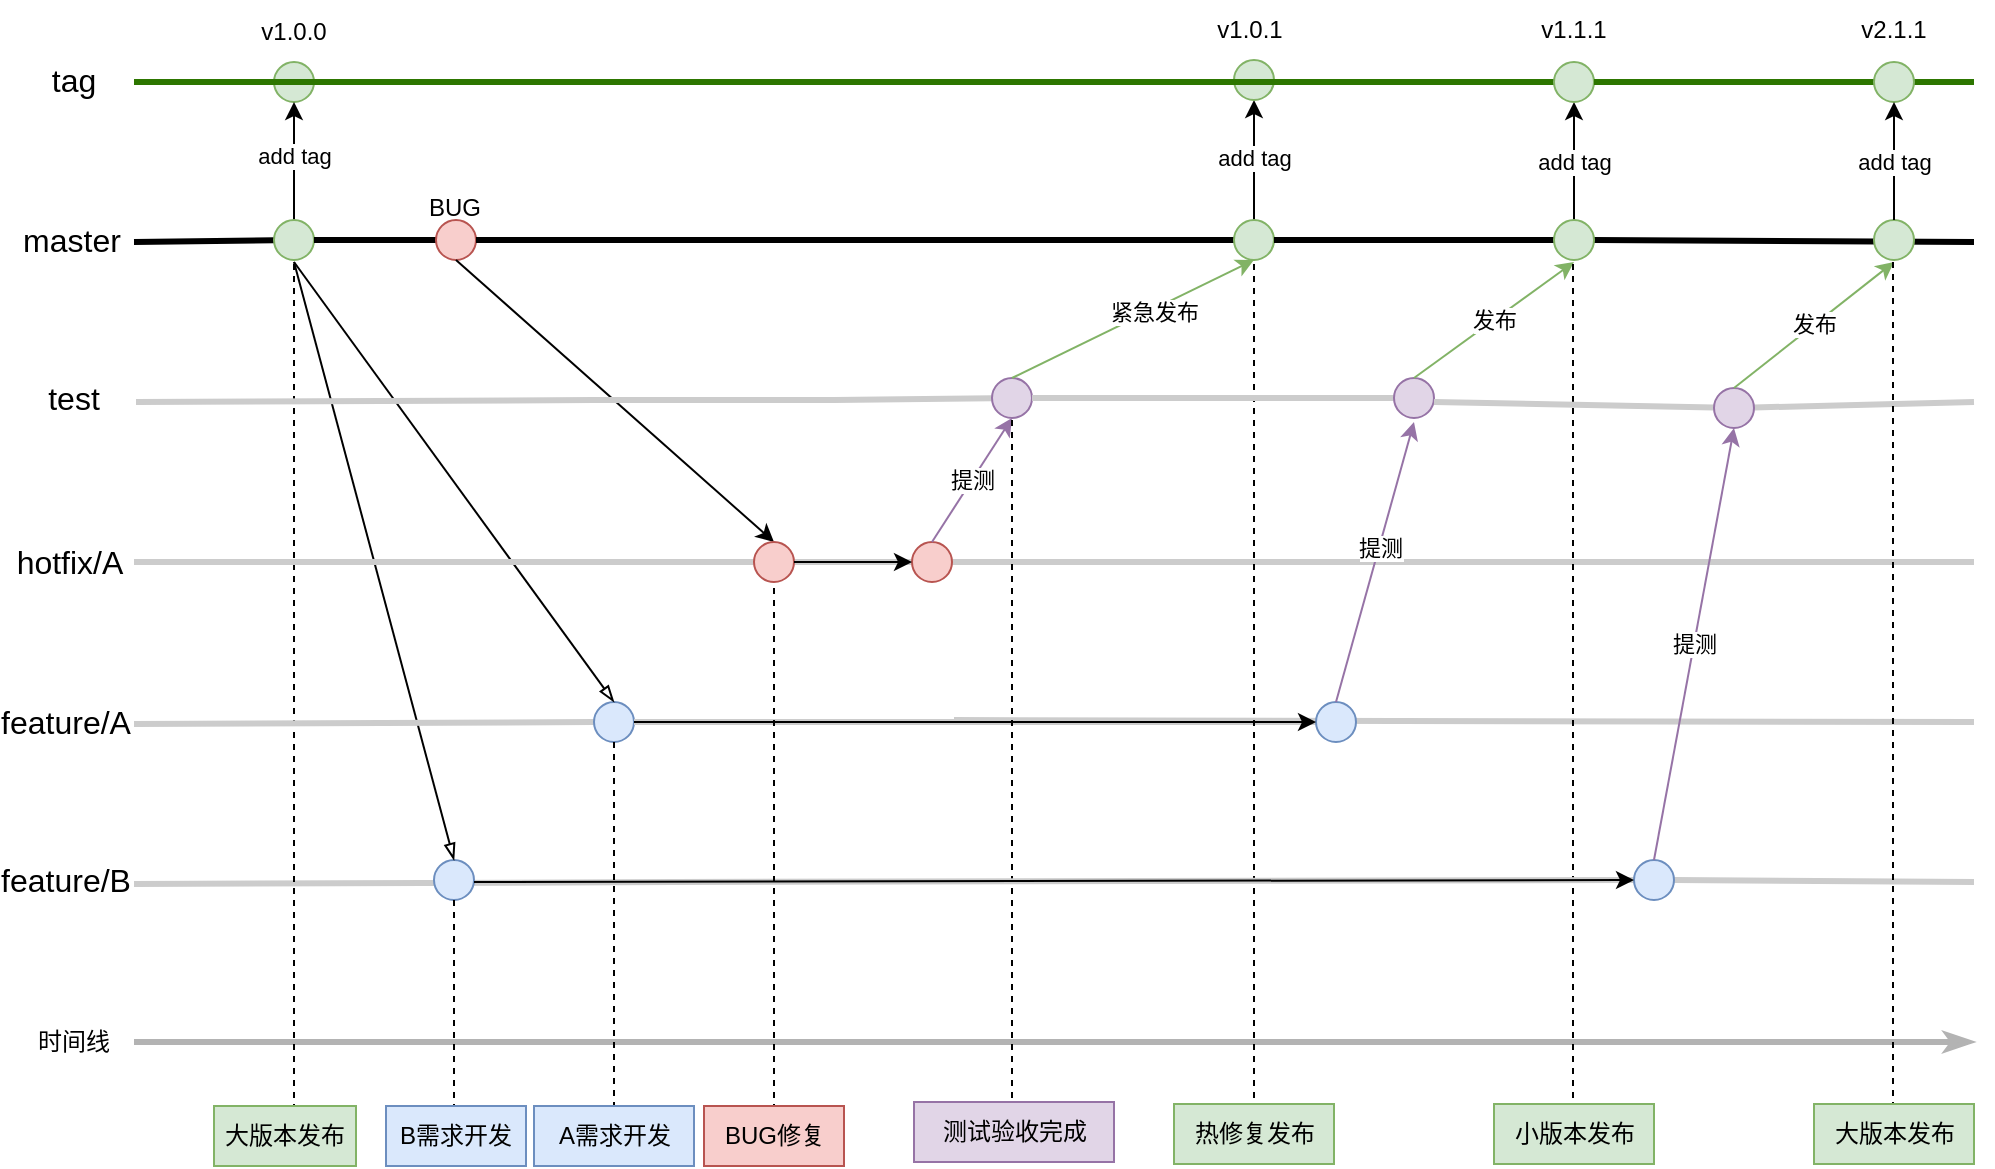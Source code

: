 <mxfile version="21.3.2" type="github">
  <diagram name="第 1 页" id="LSY_fD50DNP1YUyeNuG-">
    <mxGraphModel dx="2261" dy="716" grid="1" gridSize="10" guides="1" tooltips="1" connect="1" arrows="1" fold="1" page="1" pageScale="1" pageWidth="827" pageHeight="1169" math="0" shadow="0">
      <root>
        <mxCell id="0" />
        <mxCell id="1" parent="0" />
        <mxCell id="OI_3pbJ4UBU4_Da3ujg2-68" value="" style="endArrow=none;html=1;rounded=0;strokeWidth=3;strokeColor=#CCCCCC;" parent="1" edge="1">
          <mxGeometry width="50" height="50" relative="1" as="geometry">
            <mxPoint x="40" y="681" as="sourcePoint" />
            <mxPoint x="310.0" y="680.036" as="targetPoint" />
          </mxGeometry>
        </mxCell>
        <mxCell id="OI_3pbJ4UBU4_Da3ujg2-1" value="" style="endArrow=none;html=1;rounded=0;strokeWidth=3;strokeColor=#000000;" parent="1" source="OI_3pbJ4UBU4_Da3ujg2-81" edge="1">
          <mxGeometry width="50" height="50" relative="1" as="geometry">
            <mxPoint x="270" y="359" as="sourcePoint" />
            <mxPoint x="960" y="360" as="targetPoint" />
          </mxGeometry>
        </mxCell>
        <mxCell id="OI_3pbJ4UBU4_Da3ujg2-2" value="master" style="text;html=1;strokeColor=none;fillColor=none;align=center;verticalAlign=middle;whiteSpace=wrap;rounded=0;fontSize=16;" parent="1" vertex="1">
          <mxGeometry x="-21" y="344" width="60" height="30" as="geometry" />
        </mxCell>
        <mxCell id="OI_3pbJ4UBU4_Da3ujg2-3" value="" style="endArrow=none;html=1;rounded=0;strokeWidth=3;fillColor=#60a917;strokeColor=#2D7600;" parent="1" source="OI_3pbJ4UBU4_Da3ujg2-99" edge="1">
          <mxGeometry width="50" height="50" relative="1" as="geometry">
            <mxPoint x="40" y="280" as="sourcePoint" />
            <mxPoint x="960" y="280" as="targetPoint" />
          </mxGeometry>
        </mxCell>
        <mxCell id="OI_3pbJ4UBU4_Da3ujg2-4" value="tag" style="text;html=1;strokeColor=none;fillColor=none;align=center;verticalAlign=middle;whiteSpace=wrap;rounded=0;fontSize=16;" parent="1" vertex="1">
          <mxGeometry x="-20" y="264" width="60" height="30" as="geometry" />
        </mxCell>
        <mxCell id="OI_3pbJ4UBU4_Da3ujg2-5" value="" style="ellipse;whiteSpace=wrap;html=1;aspect=fixed;fillColor=#d5e8d4;strokeColor=#82b366;" parent="1" vertex="1">
          <mxGeometry x="110" y="270" width="20" height="20" as="geometry" />
        </mxCell>
        <mxCell id="OI_3pbJ4UBU4_Da3ujg2-6" value="" style="endArrow=none;html=1;rounded=0;strokeWidth=3;strokeColor=#CCCCCC;" parent="1" source="OI_3pbJ4UBU4_Da3ujg2-95" edge="1">
          <mxGeometry width="50" height="50" relative="1" as="geometry">
            <mxPoint x="690" y="440" as="sourcePoint" />
            <mxPoint x="960" y="440" as="targetPoint" />
          </mxGeometry>
        </mxCell>
        <mxCell id="OI_3pbJ4UBU4_Da3ujg2-7" value="test" style="text;html=1;strokeColor=none;fillColor=none;align=center;verticalAlign=middle;whiteSpace=wrap;rounded=0;fontSize=16;" parent="1" vertex="1">
          <mxGeometry x="-20" y="423" width="60" height="30" as="geometry" />
        </mxCell>
        <mxCell id="OI_3pbJ4UBU4_Da3ujg2-8" value="" style="endArrow=none;html=1;rounded=0;strokeWidth=3;strokeColor=#CCCCCC;" parent="1" source="OI_3pbJ4UBU4_Da3ujg2-49" edge="1">
          <mxGeometry width="50" height="50" relative="1" as="geometry">
            <mxPoint x="40" y="520" as="sourcePoint" />
            <mxPoint x="960" y="520" as="targetPoint" />
          </mxGeometry>
        </mxCell>
        <mxCell id="OI_3pbJ4UBU4_Da3ujg2-10" value="" style="endArrow=none;html=1;rounded=0;strokeWidth=3;strokeColor=#CCCCCC;" parent="1" edge="1">
          <mxGeometry width="50" height="50" relative="1" as="geometry">
            <mxPoint x="450.0" y="599.031" as="sourcePoint" />
            <mxPoint x="960" y="600" as="targetPoint" />
          </mxGeometry>
        </mxCell>
        <mxCell id="OI_3pbJ4UBU4_Da3ujg2-11" value="feature/A" style="text;html=1;strokeColor=none;fillColor=none;align=center;verticalAlign=middle;whiteSpace=wrap;rounded=0;fontSize=16;" parent="1" vertex="1">
          <mxGeometry x="-24" y="585" width="60" height="30" as="geometry" />
        </mxCell>
        <mxCell id="OI_3pbJ4UBU4_Da3ujg2-12" value="" style="endArrow=none;html=1;rounded=0;strokeWidth=3;strokeColor=#CCCCCC;" parent="1" source="OI_3pbJ4UBU4_Da3ujg2-93" edge="1">
          <mxGeometry width="50" height="50" relative="1" as="geometry">
            <mxPoint x="310" y="680" as="sourcePoint" />
            <mxPoint x="960" y="680" as="targetPoint" />
          </mxGeometry>
        </mxCell>
        <mxCell id="OI_3pbJ4UBU4_Da3ujg2-13" value="feature/B" style="text;html=1;strokeColor=none;fillColor=none;align=center;verticalAlign=middle;whiteSpace=wrap;rounded=0;fontSize=16;" parent="1" vertex="1">
          <mxGeometry x="-24" y="664" width="60" height="30" as="geometry" />
        </mxCell>
        <mxCell id="OI_3pbJ4UBU4_Da3ujg2-15" value="时间线" style="text;html=1;strokeColor=none;fillColor=none;align=center;verticalAlign=middle;whiteSpace=wrap;rounded=0;" parent="1" vertex="1">
          <mxGeometry x="-20" y="745" width="60" height="30" as="geometry" />
        </mxCell>
        <mxCell id="OI_3pbJ4UBU4_Da3ujg2-16" value="" style="endArrow=classicThin;html=1;rounded=0;strokeWidth=3;startArrow=none;startFill=0;endFill=1;fillColor=#bac8d3;strokeColor=#B3B3B3;" parent="1" edge="1">
          <mxGeometry width="50" height="50" relative="1" as="geometry">
            <mxPoint x="40" y="760" as="sourcePoint" />
            <mxPoint x="960" y="760" as="targetPoint" />
          </mxGeometry>
        </mxCell>
        <mxCell id="OI_3pbJ4UBU4_Da3ujg2-17" value="" style="ellipse;whiteSpace=wrap;html=1;aspect=fixed;fillColor=#dae8fc;strokeColor=#6c8ebf;" parent="1" vertex="1">
          <mxGeometry x="190" y="669" width="20" height="20" as="geometry" />
        </mxCell>
        <mxCell id="OI_3pbJ4UBU4_Da3ujg2-19" value="" style="endArrow=none;html=1;rounded=0;strokeWidth=3;strokeColor=#000000;" parent="1" target="OI_3pbJ4UBU4_Da3ujg2-18" edge="1">
          <mxGeometry width="50" height="50" relative="1" as="geometry">
            <mxPoint x="40" y="360" as="sourcePoint" />
            <mxPoint x="600" y="360" as="targetPoint" />
          </mxGeometry>
        </mxCell>
        <mxCell id="OI_3pbJ4UBU4_Da3ujg2-21" style="edgeStyle=orthogonalEdgeStyle;rounded=0;orthogonalLoop=1;jettySize=auto;html=1;exitX=0.5;exitY=0;exitDx=0;exitDy=0;entryX=0.5;entryY=1;entryDx=0;entryDy=0;" parent="1" source="OI_3pbJ4UBU4_Da3ujg2-18" target="OI_3pbJ4UBU4_Da3ujg2-5" edge="1">
          <mxGeometry relative="1" as="geometry" />
        </mxCell>
        <mxCell id="OI_3pbJ4UBU4_Da3ujg2-22" value="add tag" style="edgeLabel;html=1;align=center;verticalAlign=middle;resizable=0;points=[];" parent="OI_3pbJ4UBU4_Da3ujg2-21" vertex="1" connectable="0">
          <mxGeometry x="0.085" relative="1" as="geometry">
            <mxPoint as="offset" />
          </mxGeometry>
        </mxCell>
        <mxCell id="OI_3pbJ4UBU4_Da3ujg2-18" value="" style="ellipse;whiteSpace=wrap;html=1;aspect=fixed;fillColor=#d5e8d4;strokeColor=#82b366;" parent="1" vertex="1">
          <mxGeometry x="110" y="349" width="20" height="20" as="geometry" />
        </mxCell>
        <mxCell id="OI_3pbJ4UBU4_Da3ujg2-23" value="v1.0.0" style="text;html=1;strokeColor=none;fillColor=none;align=center;verticalAlign=middle;whiteSpace=wrap;rounded=0;" parent="1" vertex="1">
          <mxGeometry x="90" y="240" width="60" height="30" as="geometry" />
        </mxCell>
        <mxCell id="OI_3pbJ4UBU4_Da3ujg2-25" value="" style="endArrow=none;dashed=1;html=1;rounded=0;entryX=0.5;entryY=1;entryDx=0;entryDy=0;" parent="1" target="OI_3pbJ4UBU4_Da3ujg2-18" edge="1">
          <mxGeometry width="50" height="50" relative="1" as="geometry">
            <mxPoint x="120" y="800" as="sourcePoint" />
            <mxPoint x="320" y="510" as="targetPoint" />
          </mxGeometry>
        </mxCell>
        <mxCell id="OI_3pbJ4UBU4_Da3ujg2-26" value="大版本发布" style="text;html=1;strokeColor=#82b366;fillColor=#d5e8d4;align=center;verticalAlign=middle;whiteSpace=wrap;rounded=0;" parent="1" vertex="1">
          <mxGeometry x="80" y="792" width="71" height="30" as="geometry" />
        </mxCell>
        <mxCell id="OI_3pbJ4UBU4_Da3ujg2-27" value="" style="endArrow=blockThin;html=1;rounded=0;entryX=0.5;entryY=0;entryDx=0;entryDy=0;endFill=0;" parent="1" target="OI_3pbJ4UBU4_Da3ujg2-17" edge="1">
          <mxGeometry width="50" height="50" relative="1" as="geometry">
            <mxPoint x="120" y="370" as="sourcePoint" />
            <mxPoint x="320" y="510" as="targetPoint" />
          </mxGeometry>
        </mxCell>
        <mxCell id="OI_3pbJ4UBU4_Da3ujg2-28" value="" style="endArrow=none;dashed=1;html=1;rounded=0;exitX=0.5;exitY=1;exitDx=0;exitDy=0;" parent="1" source="OI_3pbJ4UBU4_Da3ujg2-17" edge="1">
          <mxGeometry width="50" height="50" relative="1" as="geometry">
            <mxPoint x="270" y="560" as="sourcePoint" />
            <mxPoint x="200" y="800" as="targetPoint" />
          </mxGeometry>
        </mxCell>
        <mxCell id="OI_3pbJ4UBU4_Da3ujg2-29" value="B需求开发" style="text;html=1;strokeColor=#6c8ebf;fillColor=#dae8fc;align=center;verticalAlign=middle;whiteSpace=wrap;rounded=0;" parent="1" vertex="1">
          <mxGeometry x="166" y="792" width="70" height="30" as="geometry" />
        </mxCell>
        <mxCell id="OI_3pbJ4UBU4_Da3ujg2-31" value="hotfix/A" style="text;html=1;strokeColor=none;fillColor=none;align=center;verticalAlign=middle;whiteSpace=wrap;rounded=0;fontSize=16;" parent="1" vertex="1">
          <mxGeometry x="-22" y="505" width="60" height="30" as="geometry" />
        </mxCell>
        <mxCell id="OI_3pbJ4UBU4_Da3ujg2-33" value="" style="endArrow=none;html=1;rounded=0;strokeWidth=3;strokeColor=#CCCCCC;" parent="1" target="OI_3pbJ4UBU4_Da3ujg2-32" edge="1">
          <mxGeometry width="50" height="50" relative="1" as="geometry">
            <mxPoint x="40" y="601" as="sourcePoint" />
            <mxPoint x="600" y="601" as="targetPoint" />
          </mxGeometry>
        </mxCell>
        <mxCell id="OI_3pbJ4UBU4_Da3ujg2-32" value="" style="ellipse;whiteSpace=wrap;html=1;aspect=fixed;fillColor=#dae8fc;strokeColor=#6c8ebf;" parent="1" vertex="1">
          <mxGeometry x="270" y="590" width="20" height="20" as="geometry" />
        </mxCell>
        <mxCell id="OI_3pbJ4UBU4_Da3ujg2-34" value="" style="endArrow=blockThin;html=1;rounded=0;entryX=0.5;entryY=0;entryDx=0;entryDy=0;endFill=0;" parent="1" target="OI_3pbJ4UBU4_Da3ujg2-32" edge="1">
          <mxGeometry width="50" height="50" relative="1" as="geometry">
            <mxPoint x="120" y="370" as="sourcePoint" />
            <mxPoint x="320" y="510" as="targetPoint" />
          </mxGeometry>
        </mxCell>
        <mxCell id="OI_3pbJ4UBU4_Da3ujg2-36" value="" style="endArrow=none;html=1;rounded=0;strokeWidth=3;strokeColor=#000000;" parent="1" source="OI_3pbJ4UBU4_Da3ujg2-18" target="OI_3pbJ4UBU4_Da3ujg2-35" edge="1">
          <mxGeometry width="50" height="50" relative="1" as="geometry">
            <mxPoint x="130" y="359" as="sourcePoint" />
            <mxPoint x="600" y="360" as="targetPoint" />
          </mxGeometry>
        </mxCell>
        <mxCell id="OI_3pbJ4UBU4_Da3ujg2-35" value="" style="ellipse;whiteSpace=wrap;html=1;aspect=fixed;fillColor=#f8cecc;strokeColor=#b85450;" parent="1" vertex="1">
          <mxGeometry x="191" y="349" width="20" height="20" as="geometry" />
        </mxCell>
        <mxCell id="OI_3pbJ4UBU4_Da3ujg2-38" value="" style="endArrow=none;html=1;rounded=0;strokeWidth=3;strokeColor=#000000;" parent="1" source="OI_3pbJ4UBU4_Da3ujg2-35" edge="1">
          <mxGeometry width="50" height="50" relative="1" as="geometry">
            <mxPoint x="211" y="359" as="sourcePoint" />
            <mxPoint x="270" y="359" as="targetPoint" />
          </mxGeometry>
        </mxCell>
        <mxCell id="OI_3pbJ4UBU4_Da3ujg2-41" value="" style="endArrow=none;html=1;rounded=0;strokeWidth=3;strokeColor=#CCCCCC;" parent="1" edge="1">
          <mxGeometry width="50" height="50" relative="1" as="geometry">
            <mxPoint x="41" y="440" as="sourcePoint" />
            <mxPoint x="270.0" y="439.042" as="targetPoint" />
          </mxGeometry>
        </mxCell>
        <mxCell id="OI_3pbJ4UBU4_Da3ujg2-42" value="" style="endArrow=classic;html=1;rounded=0;exitX=0.5;exitY=1;exitDx=0;exitDy=0;entryX=0.5;entryY=0;entryDx=0;entryDy=0;" parent="1" source="OI_3pbJ4UBU4_Da3ujg2-35" target="OI_3pbJ4UBU4_Da3ujg2-49" edge="1">
          <mxGeometry width="50" height="50" relative="1" as="geometry">
            <mxPoint x="270" y="430" as="sourcePoint" />
            <mxPoint x="280" y="428" as="targetPoint" />
          </mxGeometry>
        </mxCell>
        <mxCell id="OI_3pbJ4UBU4_Da3ujg2-46" value="BUG" style="text;html=1;align=center;verticalAlign=middle;resizable=0;points=[];autosize=1;strokeColor=none;fillColor=none;" parent="1" vertex="1">
          <mxGeometry x="175" y="328" width="50" height="30" as="geometry" />
        </mxCell>
        <mxCell id="OI_3pbJ4UBU4_Da3ujg2-48" value="" style="endArrow=none;html=1;rounded=0;strokeWidth=3;strokeColor=#CCCCCC;" parent="1" edge="1">
          <mxGeometry width="50" height="50" relative="1" as="geometry">
            <mxPoint x="270" y="439" as="sourcePoint" />
            <mxPoint x="390" y="439" as="targetPoint" />
          </mxGeometry>
        </mxCell>
        <mxCell id="OI_3pbJ4UBU4_Da3ujg2-50" value="" style="endArrow=none;html=1;rounded=0;strokeWidth=3;strokeColor=#CCCCCC;" parent="1" target="OI_3pbJ4UBU4_Da3ujg2-49" edge="1">
          <mxGeometry width="50" height="50" relative="1" as="geometry">
            <mxPoint x="40" y="520" as="sourcePoint" />
            <mxPoint x="600" y="520" as="targetPoint" />
          </mxGeometry>
        </mxCell>
        <mxCell id="OI_3pbJ4UBU4_Da3ujg2-49" value="" style="ellipse;whiteSpace=wrap;html=1;aspect=fixed;fillColor=#f8cecc;strokeColor=#b85450;" parent="1" vertex="1">
          <mxGeometry x="350" y="510" width="20" height="20" as="geometry" />
        </mxCell>
        <mxCell id="OI_3pbJ4UBU4_Da3ujg2-51" value="" style="ellipse;whiteSpace=wrap;html=1;aspect=fixed;fillColor=#f8cecc;strokeColor=#b85450;" parent="1" vertex="1">
          <mxGeometry x="429" y="510" width="20" height="20" as="geometry" />
        </mxCell>
        <mxCell id="OI_3pbJ4UBU4_Da3ujg2-53" value="" style="endArrow=none;html=1;rounded=0;strokeWidth=3;strokeColor=#CCCCCC;" parent="1" target="OI_3pbJ4UBU4_Da3ujg2-52" edge="1">
          <mxGeometry width="50" height="50" relative="1" as="geometry">
            <mxPoint x="390" y="439" as="sourcePoint" />
            <mxPoint x="601" y="439" as="targetPoint" />
          </mxGeometry>
        </mxCell>
        <mxCell id="OI_3pbJ4UBU4_Da3ujg2-52" value="" style="ellipse;whiteSpace=wrap;html=1;aspect=fixed;fillColor=#e1d5e7;strokeColor=#9673a6;" parent="1" vertex="1">
          <mxGeometry x="469" y="428" width="20" height="20" as="geometry" />
        </mxCell>
        <mxCell id="OI_3pbJ4UBU4_Da3ujg2-57" value="" style="endArrow=none;html=1;rounded=0;strokeWidth=3;strokeColor=#000000;" parent="1" target="OI_3pbJ4UBU4_Da3ujg2-56" edge="1">
          <mxGeometry width="50" height="50" relative="1" as="geometry">
            <mxPoint x="270" y="359" as="sourcePoint" />
            <mxPoint x="600" y="359" as="targetPoint" />
          </mxGeometry>
        </mxCell>
        <mxCell id="OI_3pbJ4UBU4_Da3ujg2-63" style="edgeStyle=orthogonalEdgeStyle;rounded=0;orthogonalLoop=1;jettySize=auto;html=1;exitX=0.5;exitY=0;exitDx=0;exitDy=0;entryX=0.5;entryY=1;entryDx=0;entryDy=0;" parent="1" source="OI_3pbJ4UBU4_Da3ujg2-56" target="OI_3pbJ4UBU4_Da3ujg2-64" edge="1">
          <mxGeometry relative="1" as="geometry">
            <mxPoint x="520" y="300" as="targetPoint" />
          </mxGeometry>
        </mxCell>
        <mxCell id="OI_3pbJ4UBU4_Da3ujg2-65" value="add tag" style="edgeLabel;html=1;align=center;verticalAlign=middle;resizable=0;points=[];" parent="OI_3pbJ4UBU4_Da3ujg2-63" vertex="1" connectable="0">
          <mxGeometry x="0.033" relative="1" as="geometry">
            <mxPoint as="offset" />
          </mxGeometry>
        </mxCell>
        <mxCell id="OI_3pbJ4UBU4_Da3ujg2-56" value="" style="ellipse;whiteSpace=wrap;html=1;aspect=fixed;fillColor=#d5e8d4;strokeColor=#82b366;" parent="1" vertex="1">
          <mxGeometry x="590" y="349" width="20" height="20" as="geometry" />
        </mxCell>
        <mxCell id="OI_3pbJ4UBU4_Da3ujg2-59" value="提测" style="endArrow=classic;html=1;rounded=0;entryX=0.5;entryY=1;entryDx=0;entryDy=0;exitX=0.5;exitY=0;exitDx=0;exitDy=0;fillColor=#e1d5e7;strokeColor=#9673a6;" parent="1" source="OI_3pbJ4UBU4_Da3ujg2-51" target="OI_3pbJ4UBU4_Da3ujg2-52" edge="1">
          <mxGeometry width="50" height="50" relative="1" as="geometry">
            <mxPoint x="300" y="590" as="sourcePoint" />
            <mxPoint x="350" y="540" as="targetPoint" />
          </mxGeometry>
        </mxCell>
        <mxCell id="OI_3pbJ4UBU4_Da3ujg2-61" value="" style="endArrow=classic;html=1;rounded=0;entryX=0.5;entryY=1;entryDx=0;entryDy=0;exitX=0.5;exitY=0;exitDx=0;exitDy=0;fillColor=#d5e8d4;strokeColor=#82b366;" parent="1" source="OI_3pbJ4UBU4_Da3ujg2-52" target="OI_3pbJ4UBU4_Da3ujg2-56" edge="1">
          <mxGeometry width="50" height="50" relative="1" as="geometry">
            <mxPoint x="300" y="590" as="sourcePoint" />
            <mxPoint x="350" y="540" as="targetPoint" />
          </mxGeometry>
        </mxCell>
        <mxCell id="OI_3pbJ4UBU4_Da3ujg2-62" value="紧急发布" style="edgeLabel;html=1;align=center;verticalAlign=middle;resizable=0;points=[];" parent="OI_3pbJ4UBU4_Da3ujg2-61" vertex="1" connectable="0">
          <mxGeometry x="0.156" y="-1" relative="1" as="geometry">
            <mxPoint as="offset" />
          </mxGeometry>
        </mxCell>
        <mxCell id="OI_3pbJ4UBU4_Da3ujg2-64" value="" style="ellipse;whiteSpace=wrap;html=1;aspect=fixed;fillColor=#d5e8d4;strokeColor=#82b366;" parent="1" vertex="1">
          <mxGeometry x="590" y="269" width="20" height="20" as="geometry" />
        </mxCell>
        <mxCell id="OI_3pbJ4UBU4_Da3ujg2-66" value="v1.0.1" style="text;html=1;strokeColor=none;fillColor=none;align=center;verticalAlign=middle;whiteSpace=wrap;rounded=0;" parent="1" vertex="1">
          <mxGeometry x="568" y="239" width="60" height="30" as="geometry" />
        </mxCell>
        <mxCell id="OI_3pbJ4UBU4_Da3ujg2-70" value="" style="endArrow=none;html=1;rounded=0;strokeWidth=3;strokeColor=#CCCCCC;" parent="1" source="OI_3pbJ4UBU4_Da3ujg2-32" target="OI_3pbJ4UBU4_Da3ujg2-69" edge="1">
          <mxGeometry width="50" height="50" relative="1" as="geometry">
            <mxPoint x="290" y="600" as="sourcePoint" />
            <mxPoint x="600" y="601" as="targetPoint" />
          </mxGeometry>
        </mxCell>
        <mxCell id="OI_3pbJ4UBU4_Da3ujg2-69" value="" style="ellipse;whiteSpace=wrap;html=1;aspect=fixed;fillColor=#dae8fc;strokeColor=#6c8ebf;" parent="1" vertex="1">
          <mxGeometry x="631" y="590" width="20" height="20" as="geometry" />
        </mxCell>
        <mxCell id="OI_3pbJ4UBU4_Da3ujg2-71" value="" style="endArrow=none;dashed=1;html=1;rounded=0;" parent="1" edge="1">
          <mxGeometry width="50" height="50" relative="1" as="geometry">
            <mxPoint x="600" y="800" as="sourcePoint" />
            <mxPoint x="600" y="370" as="targetPoint" />
          </mxGeometry>
        </mxCell>
        <mxCell id="OI_3pbJ4UBU4_Da3ujg2-72" value="热修复发布" style="text;html=1;align=center;verticalAlign=middle;resizable=0;points=[];autosize=1;strokeColor=#82b366;fillColor=#d5e8d4;" parent="1" vertex="1">
          <mxGeometry x="560" y="791" width="80" height="30" as="geometry" />
        </mxCell>
        <mxCell id="OI_3pbJ4UBU4_Da3ujg2-73" value="" style="endArrow=none;dashed=1;html=1;rounded=0;exitX=0.5;exitY=1;exitDx=0;exitDy=0;" parent="1" source="OI_3pbJ4UBU4_Da3ujg2-32" edge="1">
          <mxGeometry width="50" height="50" relative="1" as="geometry">
            <mxPoint x="370" y="600" as="sourcePoint" />
            <mxPoint x="280" y="800" as="targetPoint" />
          </mxGeometry>
        </mxCell>
        <mxCell id="OI_3pbJ4UBU4_Da3ujg2-74" value="A需求开发" style="text;html=1;align=center;verticalAlign=middle;resizable=0;points=[];autosize=1;strokeColor=#6c8ebf;fillColor=#dae8fc;" parent="1" vertex="1">
          <mxGeometry x="240" y="792" width="80" height="30" as="geometry" />
        </mxCell>
        <mxCell id="OI_3pbJ4UBU4_Da3ujg2-76" value="" style="endArrow=none;html=1;rounded=0;strokeWidth=3;strokeColor=#CCCCCC;" parent="1" source="OI_3pbJ4UBU4_Da3ujg2-52" target="OI_3pbJ4UBU4_Da3ujg2-75" edge="1">
          <mxGeometry width="50" height="50" relative="1" as="geometry">
            <mxPoint x="531" y="438" as="sourcePoint" />
            <mxPoint x="760" y="440" as="targetPoint" />
          </mxGeometry>
        </mxCell>
        <mxCell id="OI_3pbJ4UBU4_Da3ujg2-75" value="" style="ellipse;whiteSpace=wrap;html=1;aspect=fixed;fillColor=#e1d5e7;strokeColor=#9673a6;" parent="1" vertex="1">
          <mxGeometry x="670" y="428" width="20" height="20" as="geometry" />
        </mxCell>
        <mxCell id="OI_3pbJ4UBU4_Da3ujg2-78" value="" style="endArrow=classic;html=1;rounded=0;exitX=0.5;exitY=0;exitDx=0;exitDy=0;fillColor=#e1d5e7;strokeColor=#9673a6;" parent="1" source="OI_3pbJ4UBU4_Da3ujg2-69" edge="1">
          <mxGeometry width="50" height="50" relative="1" as="geometry">
            <mxPoint x="370" y="600" as="sourcePoint" />
            <mxPoint x="680" y="450" as="targetPoint" />
          </mxGeometry>
        </mxCell>
        <mxCell id="OI_3pbJ4UBU4_Da3ujg2-79" value="提测" style="edgeLabel;html=1;align=center;verticalAlign=middle;resizable=0;points=[];" parent="OI_3pbJ4UBU4_Da3ujg2-78" vertex="1" connectable="0">
          <mxGeometry x="0.106" y="-1" relative="1" as="geometry">
            <mxPoint x="-1" as="offset" />
          </mxGeometry>
        </mxCell>
        <mxCell id="OI_3pbJ4UBU4_Da3ujg2-80" value="" style="endArrow=classic;html=1;rounded=0;exitX=1;exitY=0.5;exitDx=0;exitDy=0;entryX=0;entryY=0.5;entryDx=0;entryDy=0;" parent="1" source="OI_3pbJ4UBU4_Da3ujg2-32" target="OI_3pbJ4UBU4_Da3ujg2-69" edge="1">
          <mxGeometry width="50" height="50" relative="1" as="geometry">
            <mxPoint x="370" y="600" as="sourcePoint" />
            <mxPoint x="420" y="550" as="targetPoint" />
          </mxGeometry>
        </mxCell>
        <mxCell id="OI_3pbJ4UBU4_Da3ujg2-82" value="" style="endArrow=none;html=1;rounded=0;strokeWidth=3;strokeColor=#000000;" parent="1" source="OI_3pbJ4UBU4_Da3ujg2-56" target="OI_3pbJ4UBU4_Da3ujg2-81" edge="1">
          <mxGeometry width="50" height="50" relative="1" as="geometry">
            <mxPoint x="610" y="359" as="sourcePoint" />
            <mxPoint x="960" y="360" as="targetPoint" />
          </mxGeometry>
        </mxCell>
        <mxCell id="OI_3pbJ4UBU4_Da3ujg2-86" value="add tag" style="edgeStyle=orthogonalEdgeStyle;rounded=0;orthogonalLoop=1;jettySize=auto;html=1;exitX=0.5;exitY=0;exitDx=0;exitDy=0;entryX=0.5;entryY=1;entryDx=0;entryDy=0;" parent="1" source="OI_3pbJ4UBU4_Da3ujg2-81" target="OI_3pbJ4UBU4_Da3ujg2-84" edge="1">
          <mxGeometry relative="1" as="geometry" />
        </mxCell>
        <mxCell id="OI_3pbJ4UBU4_Da3ujg2-81" value="" style="ellipse;whiteSpace=wrap;html=1;aspect=fixed;fillColor=#d5e8d4;strokeColor=#82b366;" parent="1" vertex="1">
          <mxGeometry x="750" y="349" width="20" height="20" as="geometry" />
        </mxCell>
        <mxCell id="OI_3pbJ4UBU4_Da3ujg2-83" value="发布" style="endArrow=classic;html=1;rounded=0;exitX=0.5;exitY=0;exitDx=0;exitDy=0;fillColor=#d5e8d4;strokeColor=#82b366;" parent="1" source="OI_3pbJ4UBU4_Da3ujg2-75" edge="1">
          <mxGeometry width="50" height="50" relative="1" as="geometry">
            <mxPoint x="640" y="590" as="sourcePoint" />
            <mxPoint x="760" y="370" as="targetPoint" />
          </mxGeometry>
        </mxCell>
        <mxCell id="OI_3pbJ4UBU4_Da3ujg2-85" value="" style="endArrow=none;html=1;rounded=0;strokeWidth=3;fillColor=#60a917;strokeColor=#2D7600;" parent="1" target="OI_3pbJ4UBU4_Da3ujg2-84" edge="1">
          <mxGeometry width="50" height="50" relative="1" as="geometry">
            <mxPoint x="40" y="280" as="sourcePoint" />
            <mxPoint x="960" y="280" as="targetPoint" />
          </mxGeometry>
        </mxCell>
        <mxCell id="OI_3pbJ4UBU4_Da3ujg2-84" value="" style="ellipse;whiteSpace=wrap;html=1;aspect=fixed;fillColor=#d5e8d4;strokeColor=#82b366;" parent="1" vertex="1">
          <mxGeometry x="750" y="270" width="20" height="20" as="geometry" />
        </mxCell>
        <mxCell id="OI_3pbJ4UBU4_Da3ujg2-87" value="v1.1.1" style="text;html=1;strokeColor=none;fillColor=none;align=center;verticalAlign=middle;whiteSpace=wrap;rounded=0;" parent="1" vertex="1">
          <mxGeometry x="730" y="239" width="60" height="30" as="geometry" />
        </mxCell>
        <mxCell id="OI_3pbJ4UBU4_Da3ujg2-88" value="" style="endArrow=none;dashed=1;html=1;rounded=0;" parent="1" edge="1">
          <mxGeometry width="50" height="50" relative="1" as="geometry">
            <mxPoint x="759.5" y="800" as="sourcePoint" />
            <mxPoint x="759.5" y="370" as="targetPoint" />
          </mxGeometry>
        </mxCell>
        <mxCell id="OI_3pbJ4UBU4_Da3ujg2-89" value="小版本发布" style="text;html=1;align=center;verticalAlign=middle;resizable=0;points=[];autosize=1;strokeColor=#82b366;fillColor=#d5e8d4;" parent="1" vertex="1">
          <mxGeometry x="720" y="791" width="80" height="30" as="geometry" />
        </mxCell>
        <mxCell id="OI_3pbJ4UBU4_Da3ujg2-90" value="" style="endArrow=classic;html=1;rounded=0;exitX=1;exitY=0.5;exitDx=0;exitDy=0;entryX=0;entryY=0.5;entryDx=0;entryDy=0;" parent="1" source="OI_3pbJ4UBU4_Da3ujg2-49" target="OI_3pbJ4UBU4_Da3ujg2-51" edge="1">
          <mxGeometry width="50" height="50" relative="1" as="geometry">
            <mxPoint x="480" y="600" as="sourcePoint" />
            <mxPoint x="530" y="550" as="targetPoint" />
          </mxGeometry>
        </mxCell>
        <mxCell id="OI_3pbJ4UBU4_Da3ujg2-91" value="" style="endArrow=none;dashed=1;html=1;rounded=0;entryX=0.5;entryY=1;entryDx=0;entryDy=0;" parent="1" target="OI_3pbJ4UBU4_Da3ujg2-52" edge="1">
          <mxGeometry width="50" height="50" relative="1" as="geometry">
            <mxPoint x="479" y="800" as="sourcePoint" />
            <mxPoint x="530" y="550" as="targetPoint" />
          </mxGeometry>
        </mxCell>
        <mxCell id="OI_3pbJ4UBU4_Da3ujg2-92" value="测试验收完成" style="text;html=1;align=center;verticalAlign=middle;resizable=0;points=[];autosize=1;fillColor=#e1d5e7;strokeColor=#9673a6;" parent="1" vertex="1">
          <mxGeometry x="430" y="790" width="100" height="30" as="geometry" />
        </mxCell>
        <mxCell id="OI_3pbJ4UBU4_Da3ujg2-94" value="" style="endArrow=none;html=1;rounded=0;strokeWidth=3;strokeColor=#CCCCCC;" parent="1" target="OI_3pbJ4UBU4_Da3ujg2-93" edge="1">
          <mxGeometry width="50" height="50" relative="1" as="geometry">
            <mxPoint x="310" y="680" as="sourcePoint" />
            <mxPoint x="960" y="680" as="targetPoint" />
          </mxGeometry>
        </mxCell>
        <mxCell id="OI_3pbJ4UBU4_Da3ujg2-93" value="" style="ellipse;whiteSpace=wrap;html=1;aspect=fixed;fillColor=#dae8fc;strokeColor=#6c8ebf;" parent="1" vertex="1">
          <mxGeometry x="790" y="669" width="20" height="20" as="geometry" />
        </mxCell>
        <mxCell id="OI_3pbJ4UBU4_Da3ujg2-96" value="" style="endArrow=none;html=1;rounded=0;strokeWidth=3;strokeColor=#CCCCCC;" parent="1" target="OI_3pbJ4UBU4_Da3ujg2-95" edge="1">
          <mxGeometry width="50" height="50" relative="1" as="geometry">
            <mxPoint x="690" y="440" as="sourcePoint" />
            <mxPoint x="960" y="440" as="targetPoint" />
          </mxGeometry>
        </mxCell>
        <mxCell id="OI_3pbJ4UBU4_Da3ujg2-95" value="" style="ellipse;whiteSpace=wrap;html=1;aspect=fixed;fillColor=#e1d5e7;strokeColor=#9673a6;" parent="1" vertex="1">
          <mxGeometry x="830" y="433" width="20" height="20" as="geometry" />
        </mxCell>
        <mxCell id="OI_3pbJ4UBU4_Da3ujg2-97" value="提测" style="endArrow=classic;html=1;rounded=0;exitX=0.5;exitY=0;exitDx=0;exitDy=0;entryX=0.5;entryY=1;entryDx=0;entryDy=0;fillColor=#e1d5e7;strokeColor=#9673a6;" parent="1" source="OI_3pbJ4UBU4_Da3ujg2-93" target="OI_3pbJ4UBU4_Da3ujg2-95" edge="1">
          <mxGeometry width="50" height="50" relative="1" as="geometry">
            <mxPoint x="480" y="600" as="sourcePoint" />
            <mxPoint x="530" y="550" as="targetPoint" />
          </mxGeometry>
        </mxCell>
        <mxCell id="OI_3pbJ4UBU4_Da3ujg2-98" value="" style="ellipse;whiteSpace=wrap;html=1;aspect=fixed;fillColor=#d5e8d4;strokeColor=#82b366;" parent="1" vertex="1">
          <mxGeometry x="910" y="349" width="20" height="20" as="geometry" />
        </mxCell>
        <mxCell id="OI_3pbJ4UBU4_Da3ujg2-100" value="" style="endArrow=none;html=1;rounded=0;strokeWidth=3;fillColor=#60a917;strokeColor=#2D7600;" parent="1" source="OI_3pbJ4UBU4_Da3ujg2-84" target="OI_3pbJ4UBU4_Da3ujg2-99" edge="1">
          <mxGeometry width="50" height="50" relative="1" as="geometry">
            <mxPoint x="770" y="280" as="sourcePoint" />
            <mxPoint x="960" y="280" as="targetPoint" />
          </mxGeometry>
        </mxCell>
        <mxCell id="OI_3pbJ4UBU4_Da3ujg2-99" value="" style="ellipse;whiteSpace=wrap;html=1;aspect=fixed;fillColor=#d5e8d4;strokeColor=#82b366;" parent="1" vertex="1">
          <mxGeometry x="910" y="270" width="20" height="20" as="geometry" />
        </mxCell>
        <mxCell id="OI_3pbJ4UBU4_Da3ujg2-101" value="v2.1.1" style="text;html=1;strokeColor=none;fillColor=none;align=center;verticalAlign=middle;whiteSpace=wrap;rounded=0;" parent="1" vertex="1">
          <mxGeometry x="890" y="239" width="60" height="30" as="geometry" />
        </mxCell>
        <mxCell id="OI_3pbJ4UBU4_Da3ujg2-102" value="发布" style="endArrow=classic;html=1;rounded=0;exitX=0.5;exitY=0;exitDx=0;exitDy=0;fillColor=#d5e8d4;strokeColor=#82b366;" parent="1" source="OI_3pbJ4UBU4_Da3ujg2-95" edge="1">
          <mxGeometry width="50" height="50" relative="1" as="geometry">
            <mxPoint x="480" y="600" as="sourcePoint" />
            <mxPoint x="920" y="370" as="targetPoint" />
          </mxGeometry>
        </mxCell>
        <mxCell id="OI_3pbJ4UBU4_Da3ujg2-103" value="" style="endArrow=none;dashed=1;html=1;rounded=0;" parent="1" edge="1">
          <mxGeometry width="50" height="50" relative="1" as="geometry">
            <mxPoint x="919.5" y="799" as="sourcePoint" />
            <mxPoint x="919.5" y="369" as="targetPoint" />
          </mxGeometry>
        </mxCell>
        <mxCell id="OI_3pbJ4UBU4_Da3ujg2-104" value="大版本发布" style="text;html=1;align=center;verticalAlign=middle;resizable=0;points=[];autosize=1;strokeColor=#82b366;fillColor=#d5e8d4;" parent="1" vertex="1">
          <mxGeometry x="880" y="791" width="80" height="30" as="geometry" />
        </mxCell>
        <mxCell id="OI_3pbJ4UBU4_Da3ujg2-105" value="" style="endArrow=none;dashed=1;html=1;rounded=0;entryX=0.5;entryY=1;entryDx=0;entryDy=0;" parent="1" target="OI_3pbJ4UBU4_Da3ujg2-49" edge="1">
          <mxGeometry width="50" height="50" relative="1" as="geometry">
            <mxPoint x="360" y="800" as="sourcePoint" />
            <mxPoint x="530" y="550" as="targetPoint" />
          </mxGeometry>
        </mxCell>
        <mxCell id="OI_3pbJ4UBU4_Da3ujg2-106" value="BUG修复" style="text;html=1;align=center;verticalAlign=middle;resizable=0;points=[];autosize=1;strokeColor=#b85450;fillColor=#f8cecc;" parent="1" vertex="1">
          <mxGeometry x="325" y="792" width="70" height="30" as="geometry" />
        </mxCell>
        <mxCell id="OI_3pbJ4UBU4_Da3ujg2-107" value="add tag" style="endArrow=classic;html=1;rounded=0;entryX=0.5;entryY=1;entryDx=0;entryDy=0;exitX=0.5;exitY=0;exitDx=0;exitDy=0;" parent="1" source="OI_3pbJ4UBU4_Da3ujg2-98" target="OI_3pbJ4UBU4_Da3ujg2-99" edge="1">
          <mxGeometry width="50" height="50" relative="1" as="geometry">
            <mxPoint x="920" y="340" as="sourcePoint" />
            <mxPoint x="530" y="550" as="targetPoint" />
          </mxGeometry>
        </mxCell>
        <mxCell id="OI_3pbJ4UBU4_Da3ujg2-108" value="" style="endArrow=classic;html=1;rounded=0;entryX=0;entryY=0.5;entryDx=0;entryDy=0;" parent="1" target="OI_3pbJ4UBU4_Da3ujg2-93" edge="1">
          <mxGeometry width="50" height="50" relative="1" as="geometry">
            <mxPoint x="210" y="680" as="sourcePoint" />
            <mxPoint x="530" y="550" as="targetPoint" />
          </mxGeometry>
        </mxCell>
      </root>
    </mxGraphModel>
  </diagram>
</mxfile>
